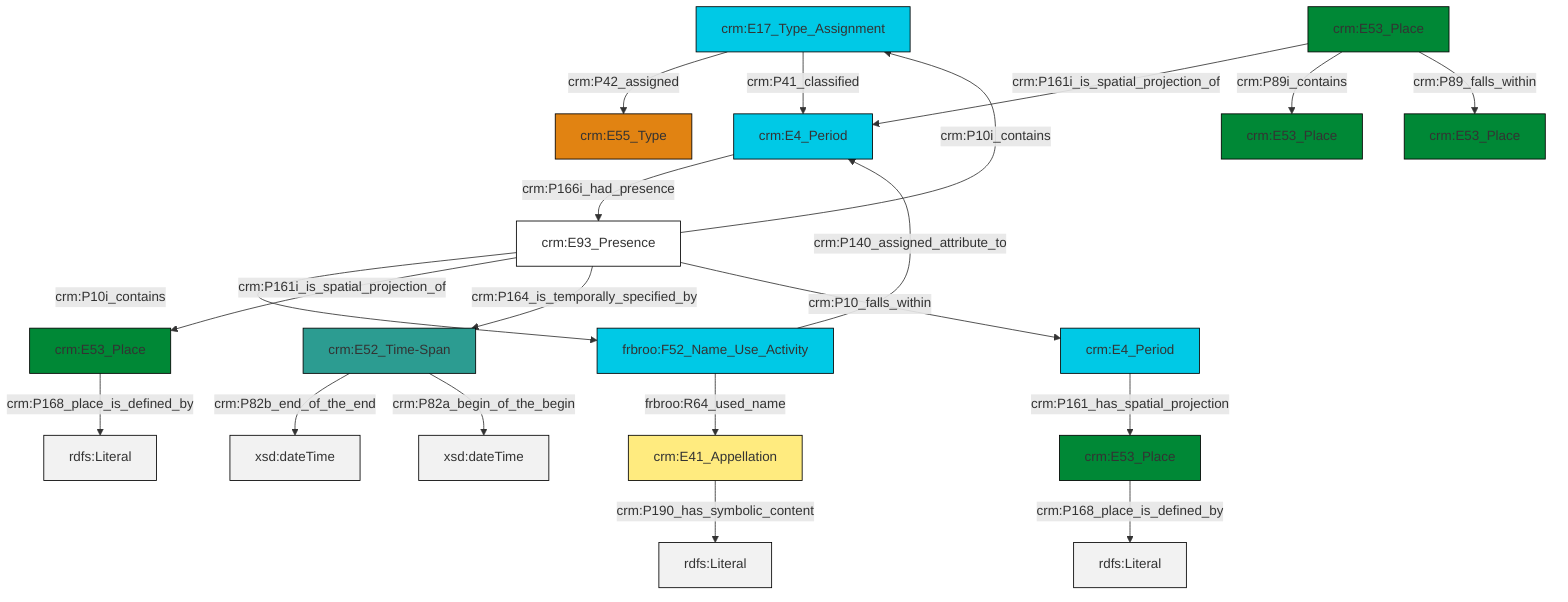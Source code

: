 graph TD
classDef Literal fill:#f2f2f2,stroke:#000000;
classDef CRM_Entity fill:#FFFFFF,stroke:#000000;
classDef Temporal_Entity fill:#00C9E6, stroke:#000000;
classDef Type fill:#E18312, stroke:#000000;
classDef Time-Span fill:#2C9C91, stroke:#000000;
classDef Appellation fill:#FFEB7F, stroke:#000000;
classDef Place fill:#008836, stroke:#000000;
classDef Persistent_Item fill:#B266B2, stroke:#000000;
classDef Conceptual_Object fill:#FFD700, stroke:#000000;
classDef Physical_Thing fill:#D2B48C, stroke:#000000;
classDef Actor fill:#f58aad, stroke:#000000;
classDef PC_Classes fill:#4ce600, stroke:#000000;
classDef Multi fill:#cccccc,stroke:#000000;

4["crm:E17_Type_Assignment"]:::Temporal_Entity -->|crm:P42_assigned| 5["crm:E55_Type"]:::Type
6["crm:E93_Presence"]:::CRM_Entity -->|crm:P10i_contains| 7["frbroo:F52_Name_Use_Activity"]:::Temporal_Entity
4["crm:E17_Type_Assignment"]:::Temporal_Entity -->|crm:P41_classified| 10["crm:E4_Period"]:::Temporal_Entity
0["crm:E41_Appellation"]:::Appellation -->|crm:P190_has_symbolic_content| 11[rdfs:Literal]:::Literal
2["crm:E52_Time-Span"]:::Time-Span -->|crm:P82b_end_of_the_end| 12[xsd:dateTime]:::Literal
14["crm:E4_Period"]:::Temporal_Entity -->|crm:P161_has_spatial_projection| 15["crm:E53_Place"]:::Place
6["crm:E93_Presence"]:::CRM_Entity -->|crm:P10i_contains| 4["crm:E17_Type_Assignment"]:::Temporal_Entity
6["crm:E93_Presence"]:::CRM_Entity -->|crm:P161i_is_spatial_projection_of| 18["crm:E53_Place"]:::Place
15["crm:E53_Place"]:::Place -->|crm:P168_place_is_defined_by| 19[rdfs:Literal]:::Literal
20["crm:E53_Place"]:::Place -->|crm:P161i_is_spatial_projection_of| 10["crm:E4_Period"]:::Temporal_Entity
7["frbroo:F52_Name_Use_Activity"]:::Temporal_Entity -->|crm:P140_assigned_attribute_to| 10["crm:E4_Period"]:::Temporal_Entity
18["crm:E53_Place"]:::Place -->|crm:P168_place_is_defined_by| 22[rdfs:Literal]:::Literal
6["crm:E93_Presence"]:::CRM_Entity -->|crm:P164_is_temporally_specified_by| 2["crm:E52_Time-Span"]:::Time-Span
10["crm:E4_Period"]:::Temporal_Entity -->|crm:P166i_had_presence| 6["crm:E93_Presence"]:::CRM_Entity
20["crm:E53_Place"]:::Place -->|crm:P89i_contains| 8["crm:E53_Place"]:::Place
6["crm:E93_Presence"]:::CRM_Entity -->|crm:P10_falls_within| 14["crm:E4_Period"]:::Temporal_Entity
7["frbroo:F52_Name_Use_Activity"]:::Temporal_Entity -->|frbroo:R64_used_name| 0["crm:E41_Appellation"]:::Appellation
20["crm:E53_Place"]:::Place -->|crm:P89_falls_within| 16["crm:E53_Place"]:::Place
2["crm:E52_Time-Span"]:::Time-Span -->|crm:P82a_begin_of_the_begin| 30[xsd:dateTime]:::Literal